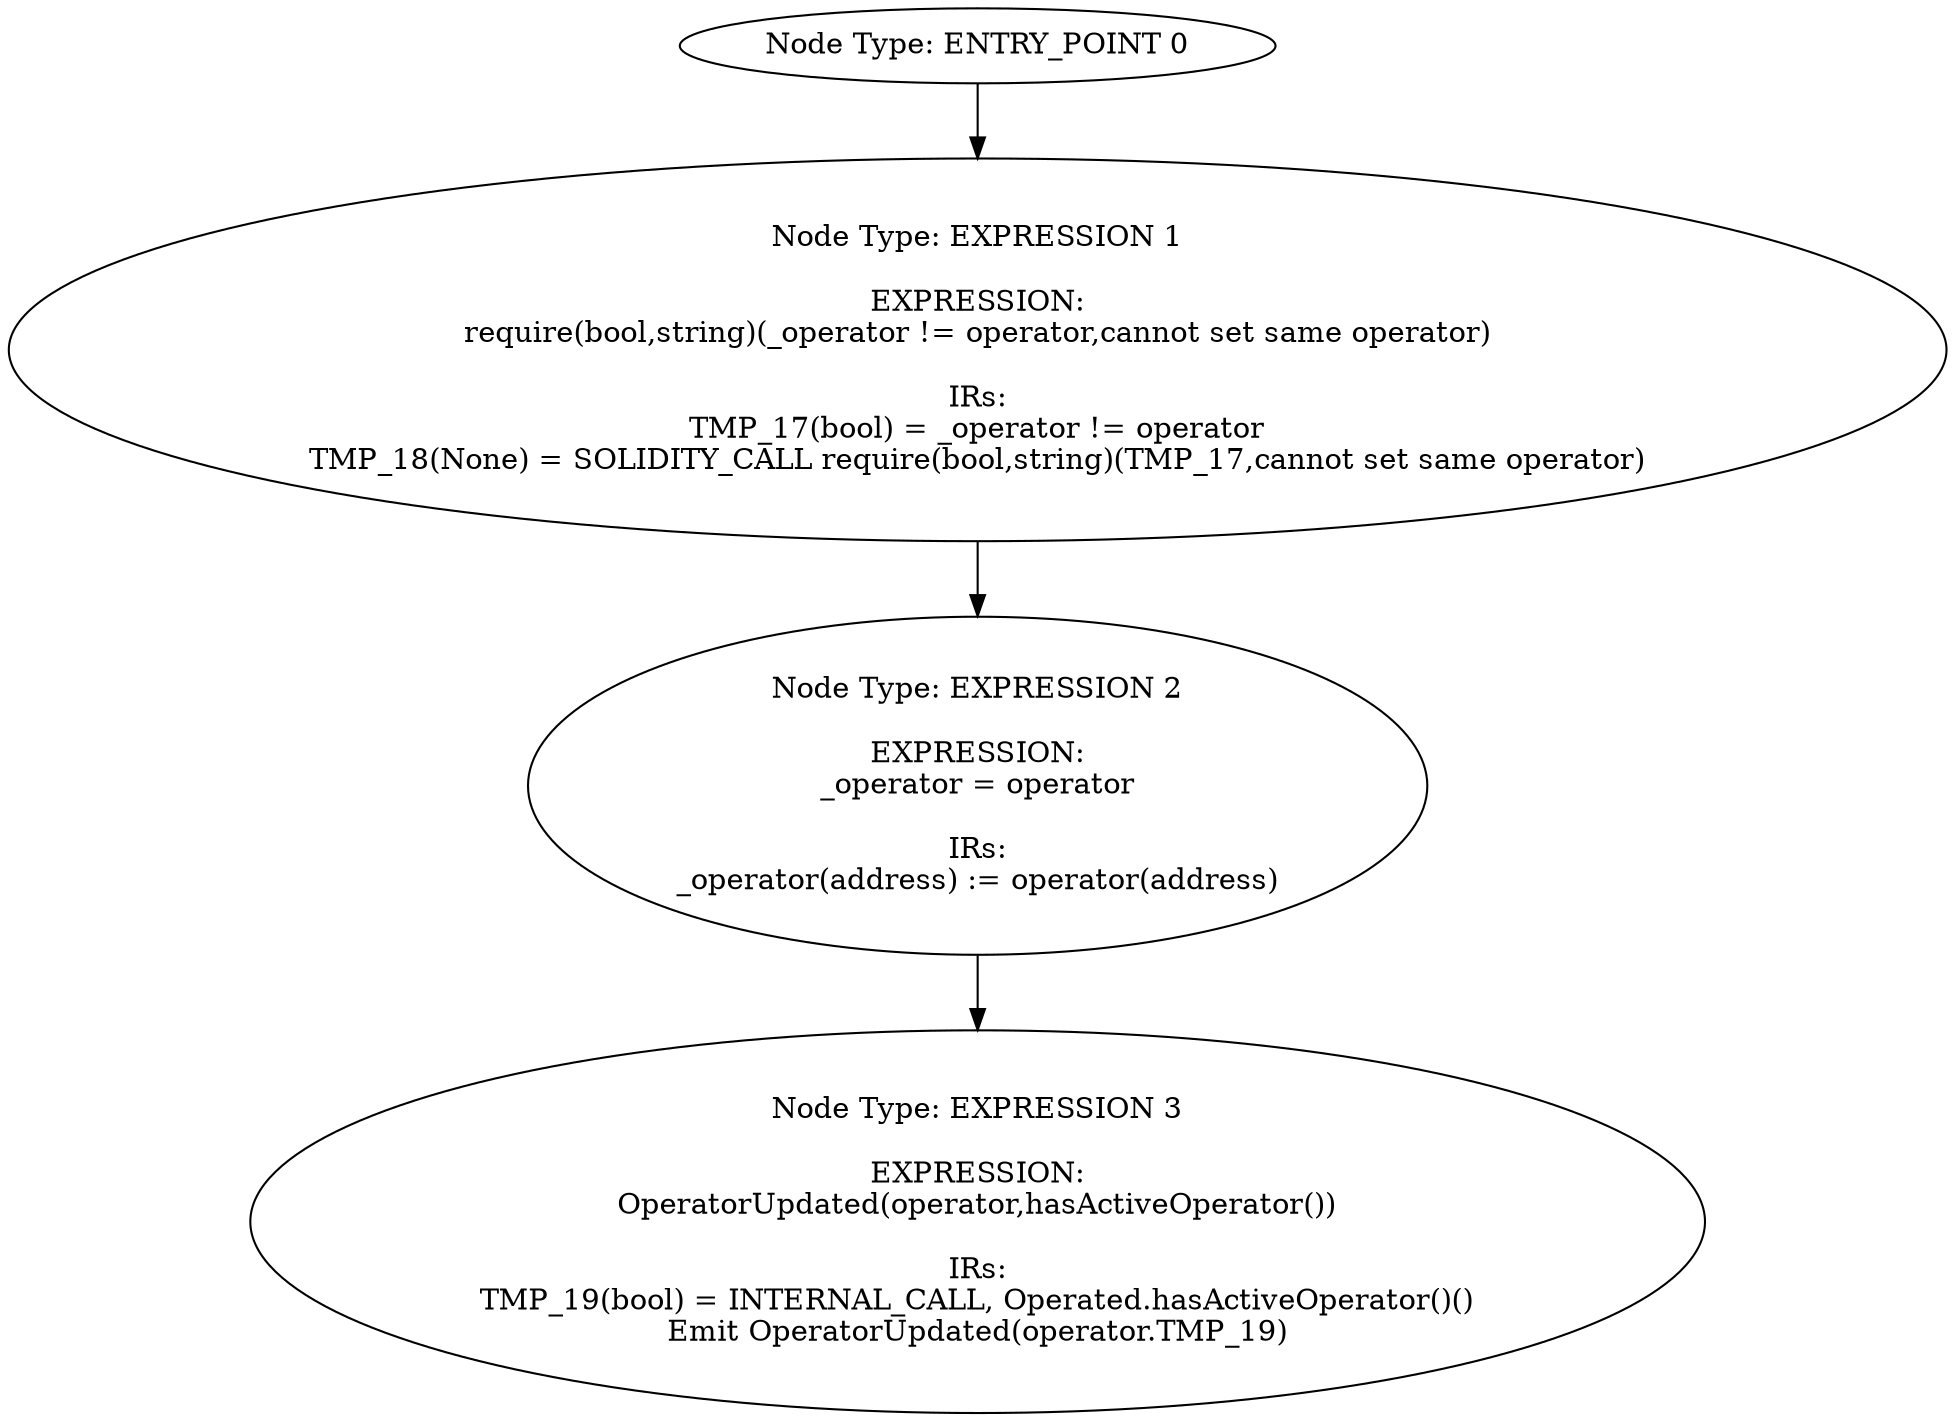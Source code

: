 digraph{
0[label="Node Type: ENTRY_POINT 0
"];
0->1;
1[label="Node Type: EXPRESSION 1

EXPRESSION:
require(bool,string)(_operator != operator,cannot set same operator)

IRs:
TMP_17(bool) = _operator != operator
TMP_18(None) = SOLIDITY_CALL require(bool,string)(TMP_17,cannot set same operator)"];
1->2;
2[label="Node Type: EXPRESSION 2

EXPRESSION:
_operator = operator

IRs:
_operator(address) := operator(address)"];
2->3;
3[label="Node Type: EXPRESSION 3

EXPRESSION:
OperatorUpdated(operator,hasActiveOperator())

IRs:
TMP_19(bool) = INTERNAL_CALL, Operated.hasActiveOperator()()
Emit OperatorUpdated(operator.TMP_19)"];
}
